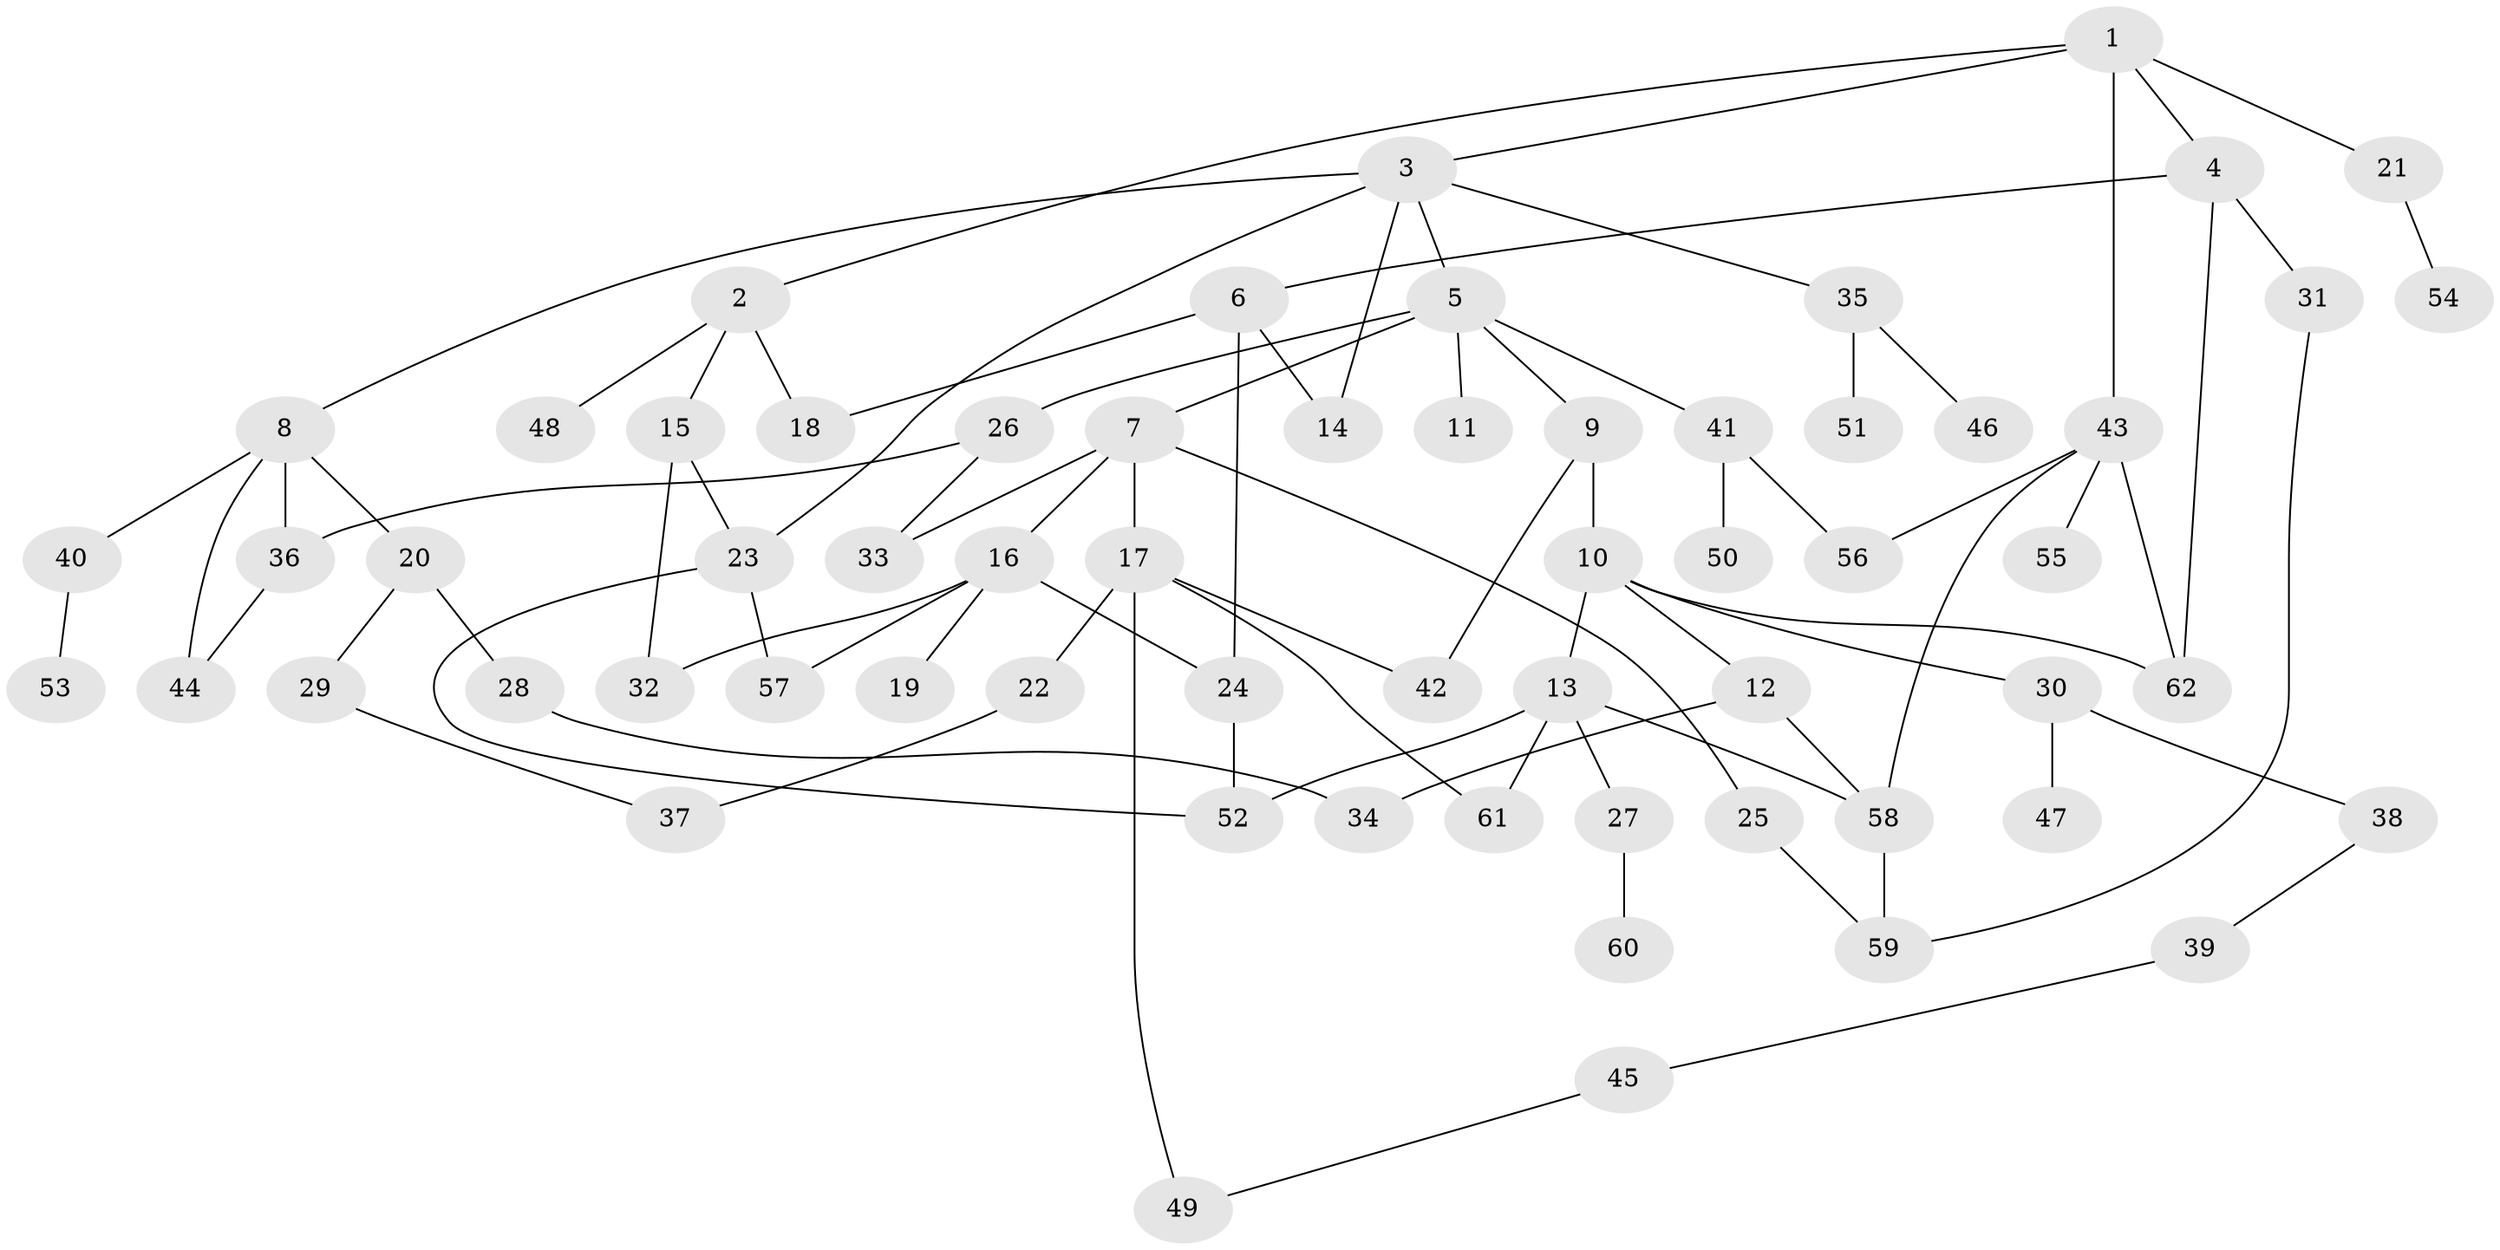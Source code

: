 // coarse degree distribution, {8: 0.047619047619047616, 3: 0.14285714285714285, 5: 0.14285714285714285, 4: 0.23809523809523808, 2: 0.23809523809523808, 1: 0.14285714285714285, 7: 0.047619047619047616}
// Generated by graph-tools (version 1.1) at 2025/36/03/04/25 23:36:00]
// undirected, 62 vertices, 84 edges
graph export_dot {
  node [color=gray90,style=filled];
  1;
  2;
  3;
  4;
  5;
  6;
  7;
  8;
  9;
  10;
  11;
  12;
  13;
  14;
  15;
  16;
  17;
  18;
  19;
  20;
  21;
  22;
  23;
  24;
  25;
  26;
  27;
  28;
  29;
  30;
  31;
  32;
  33;
  34;
  35;
  36;
  37;
  38;
  39;
  40;
  41;
  42;
  43;
  44;
  45;
  46;
  47;
  48;
  49;
  50;
  51;
  52;
  53;
  54;
  55;
  56;
  57;
  58;
  59;
  60;
  61;
  62;
  1 -- 2;
  1 -- 3;
  1 -- 4;
  1 -- 21;
  1 -- 43;
  2 -- 15;
  2 -- 48;
  2 -- 18;
  3 -- 5;
  3 -- 8;
  3 -- 35;
  3 -- 23;
  3 -- 14;
  4 -- 6;
  4 -- 31;
  4 -- 62;
  5 -- 7;
  5 -- 9;
  5 -- 11;
  5 -- 26;
  5 -- 41;
  6 -- 14;
  6 -- 18;
  6 -- 24;
  7 -- 16;
  7 -- 17;
  7 -- 25;
  7 -- 33;
  8 -- 20;
  8 -- 40;
  8 -- 44;
  8 -- 36;
  9 -- 10;
  9 -- 42;
  10 -- 12;
  10 -- 13;
  10 -- 30;
  10 -- 62;
  12 -- 58;
  12 -- 34;
  13 -- 27;
  13 -- 52;
  13 -- 58;
  13 -- 61;
  15 -- 23;
  15 -- 32;
  16 -- 19;
  16 -- 24;
  16 -- 32;
  16 -- 57;
  17 -- 22;
  17 -- 61;
  17 -- 49;
  17 -- 42;
  20 -- 28;
  20 -- 29;
  21 -- 54;
  22 -- 37;
  23 -- 52;
  23 -- 57;
  24 -- 52;
  25 -- 59;
  26 -- 36;
  26 -- 33;
  27 -- 60;
  28 -- 34;
  29 -- 37;
  30 -- 38;
  30 -- 47;
  31 -- 59;
  35 -- 46;
  35 -- 51;
  36 -- 44;
  38 -- 39;
  39 -- 45;
  40 -- 53;
  41 -- 50;
  41 -- 56;
  43 -- 55;
  43 -- 56;
  43 -- 58;
  43 -- 62;
  45 -- 49;
  58 -- 59;
}
